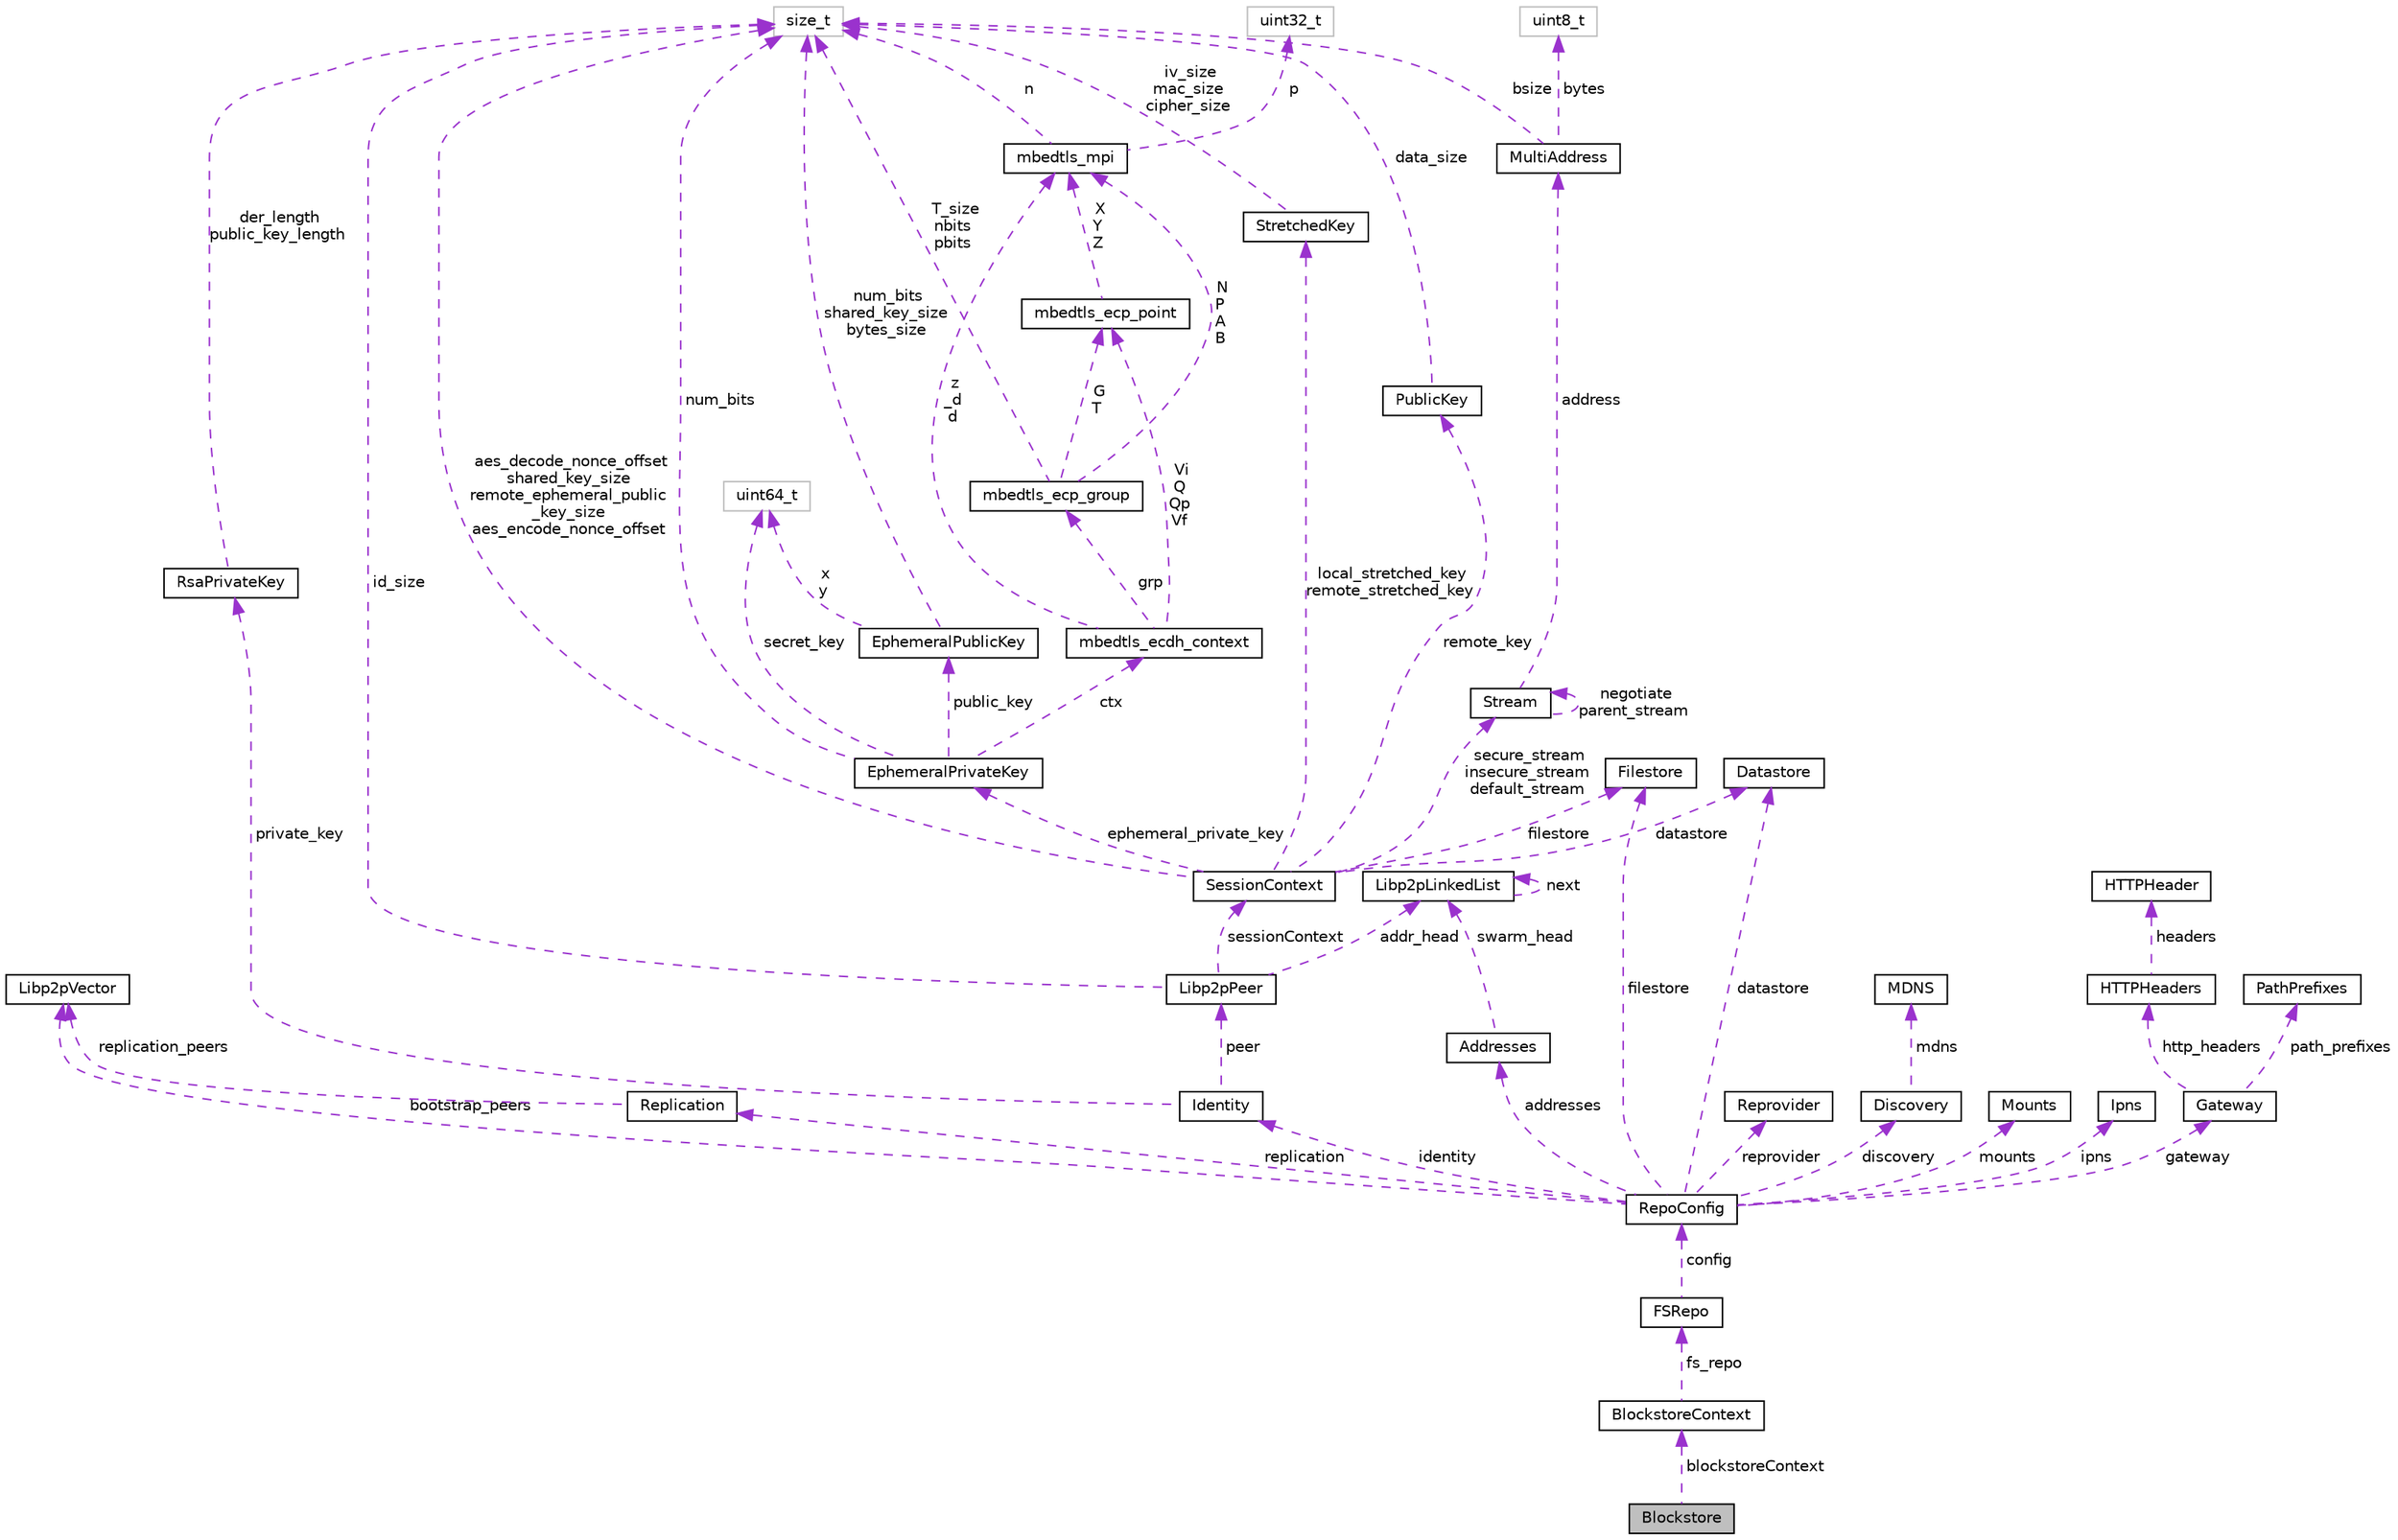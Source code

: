 digraph "Blockstore"
{
  edge [fontname="Helvetica",fontsize="10",labelfontname="Helvetica",labelfontsize="10"];
  node [fontname="Helvetica",fontsize="10",shape=record];
  Node1 [label="Blockstore",height=0.2,width=0.4,color="black", fillcolor="grey75", style="filled", fontcolor="black"];
  Node2 -> Node1 [dir="back",color="darkorchid3",fontsize="10",style="dashed",label=" blockstoreContext" ,fontname="Helvetica"];
  Node2 [label="BlockstoreContext",height=0.2,width=0.4,color="black", fillcolor="white", style="filled",URL="$struct_blockstore_context.html"];
  Node3 -> Node2 [dir="back",color="darkorchid3",fontsize="10",style="dashed",label=" fs_repo" ,fontname="Helvetica"];
  Node3 [label="FSRepo",height=0.2,width=0.4,color="black", fillcolor="white", style="filled",URL="$struct_f_s_repo.html"];
  Node4 -> Node3 [dir="back",color="darkorchid3",fontsize="10",style="dashed",label=" config" ,fontname="Helvetica"];
  Node4 [label="RepoConfig",height=0.2,width=0.4,color="black", fillcolor="white", style="filled",URL="$struct_repo_config.html"];
  Node5 -> Node4 [dir="back",color="darkorchid3",fontsize="10",style="dashed",label=" bootstrap_peers" ,fontname="Helvetica"];
  Node5 [label="Libp2pVector",height=0.2,width=0.4,color="black", fillcolor="white", style="filled",URL="$struct_libp2p_vector.html"];
  Node6 -> Node4 [dir="back",color="darkorchid3",fontsize="10",style="dashed",label=" identity" ,fontname="Helvetica"];
  Node6 [label="Identity",height=0.2,width=0.4,color="black", fillcolor="white", style="filled",URL="$struct_identity.html"];
  Node7 -> Node6 [dir="back",color="darkorchid3",fontsize="10",style="dashed",label=" peer" ,fontname="Helvetica"];
  Node7 [label="Libp2pPeer",height=0.2,width=0.4,color="black", fillcolor="white", style="filled",URL="$struct_libp2p_peer.html"];
  Node8 -> Node7 [dir="back",color="darkorchid3",fontsize="10",style="dashed",label=" sessionContext" ,fontname="Helvetica"];
  Node8 [label="SessionContext",height=0.2,width=0.4,color="black", fillcolor="white", style="filled",URL="$struct_session_context.html"];
  Node9 -> Node8 [dir="back",color="darkorchid3",fontsize="10",style="dashed",label=" ephemeral_private_key" ,fontname="Helvetica"];
  Node9 [label="EphemeralPrivateKey",height=0.2,width=0.4,color="black", fillcolor="white", style="filled",URL="$struct_ephemeral_private_key.html"];
  Node10 -> Node9 [dir="back",color="darkorchid3",fontsize="10",style="dashed",label=" secret_key" ,fontname="Helvetica"];
  Node10 [label="uint64_t",height=0.2,width=0.4,color="grey75", fillcolor="white", style="filled"];
  Node11 -> Node9 [dir="back",color="darkorchid3",fontsize="10",style="dashed",label=" public_key" ,fontname="Helvetica"];
  Node11 [label="EphemeralPublicKey",height=0.2,width=0.4,color="black", fillcolor="white", style="filled",URL="$struct_ephemeral_public_key.html"];
  Node10 -> Node11 [dir="back",color="darkorchid3",fontsize="10",style="dashed",label=" x\ny" ,fontname="Helvetica"];
  Node12 -> Node11 [dir="back",color="darkorchid3",fontsize="10",style="dashed",label=" num_bits\nshared_key_size\nbytes_size" ,fontname="Helvetica"];
  Node12 [label="size_t",height=0.2,width=0.4,color="grey75", fillcolor="white", style="filled"];
  Node12 -> Node9 [dir="back",color="darkorchid3",fontsize="10",style="dashed",label=" num_bits" ,fontname="Helvetica"];
  Node13 -> Node9 [dir="back",color="darkorchid3",fontsize="10",style="dashed",label=" ctx" ,fontname="Helvetica"];
  Node13 [label="mbedtls_ecdh_context",height=0.2,width=0.4,color="black", fillcolor="white", style="filled",URL="$structmbedtls__ecdh__context.html",tooltip="ECDH context structure. "];
  Node14 -> Node13 [dir="back",color="darkorchid3",fontsize="10",style="dashed",label=" grp" ,fontname="Helvetica"];
  Node14 [label="mbedtls_ecp_group",height=0.2,width=0.4,color="black", fillcolor="white", style="filled",URL="$structmbedtls__ecp__group.html",tooltip="ECP group structure. "];
  Node12 -> Node14 [dir="back",color="darkorchid3",fontsize="10",style="dashed",label=" T_size\nnbits\npbits" ,fontname="Helvetica"];
  Node15 -> Node14 [dir="back",color="darkorchid3",fontsize="10",style="dashed",label=" G\nT" ,fontname="Helvetica"];
  Node15 [label="mbedtls_ecp_point",height=0.2,width=0.4,color="black", fillcolor="white", style="filled",URL="$structmbedtls__ecp__point.html",tooltip="ECP point structure (jacobian coordinates) "];
  Node16 -> Node15 [dir="back",color="darkorchid3",fontsize="10",style="dashed",label=" X\nY\nZ" ,fontname="Helvetica"];
  Node16 [label="mbedtls_mpi",height=0.2,width=0.4,color="black", fillcolor="white", style="filled",URL="$structmbedtls__mpi.html",tooltip="MPI structure. "];
  Node17 -> Node16 [dir="back",color="darkorchid3",fontsize="10",style="dashed",label=" p" ,fontname="Helvetica"];
  Node17 [label="uint32_t",height=0.2,width=0.4,color="grey75", fillcolor="white", style="filled"];
  Node12 -> Node16 [dir="back",color="darkorchid3",fontsize="10",style="dashed",label=" n" ,fontname="Helvetica"];
  Node16 -> Node14 [dir="back",color="darkorchid3",fontsize="10",style="dashed",label=" N\nP\nA\nB" ,fontname="Helvetica"];
  Node15 -> Node13 [dir="back",color="darkorchid3",fontsize="10",style="dashed",label=" Vi\nQ\nQp\nVf" ,fontname="Helvetica"];
  Node16 -> Node13 [dir="back",color="darkorchid3",fontsize="10",style="dashed",label=" z\n_d\nd" ,fontname="Helvetica"];
  Node18 -> Node8 [dir="back",color="darkorchid3",fontsize="10",style="dashed",label=" local_stretched_key\nremote_stretched_key" ,fontname="Helvetica"];
  Node18 [label="StretchedKey",height=0.2,width=0.4,color="black", fillcolor="white", style="filled",URL="$struct_stretched_key.html"];
  Node12 -> Node18 [dir="back",color="darkorchid3",fontsize="10",style="dashed",label=" iv_size\nmac_size\ncipher_size" ,fontname="Helvetica"];
  Node19 -> Node8 [dir="back",color="darkorchid3",fontsize="10",style="dashed",label=" remote_key" ,fontname="Helvetica"];
  Node19 [label="PublicKey",height=0.2,width=0.4,color="black", fillcolor="white", style="filled",URL="$struct_public_key.html"];
  Node12 -> Node19 [dir="back",color="darkorchid3",fontsize="10",style="dashed",label=" data_size" ,fontname="Helvetica"];
  Node20 -> Node8 [dir="back",color="darkorchid3",fontsize="10",style="dashed",label=" filestore" ,fontname="Helvetica"];
  Node20 [label="Filestore",height=0.2,width=0.4,color="black", fillcolor="white", style="filled",URL="$struct_filestore.html"];
  Node12 -> Node8 [dir="back",color="darkorchid3",fontsize="10",style="dashed",label=" aes_decode_nonce_offset\nshared_key_size\nremote_ephemeral_public\l_key_size\naes_encode_nonce_offset" ,fontname="Helvetica"];
  Node21 -> Node8 [dir="back",color="darkorchid3",fontsize="10",style="dashed",label=" datastore" ,fontname="Helvetica"];
  Node21 [label="Datastore",height=0.2,width=0.4,color="black", fillcolor="white", style="filled",URL="$struct_datastore.html"];
  Node22 -> Node8 [dir="back",color="darkorchid3",fontsize="10",style="dashed",label=" secure_stream\ninsecure_stream\ndefault_stream" ,fontname="Helvetica"];
  Node22 [label="Stream",height=0.2,width=0.4,color="black", fillcolor="white", style="filled",URL="$struct_stream.html"];
  Node23 -> Node22 [dir="back",color="darkorchid3",fontsize="10",style="dashed",label=" address" ,fontname="Helvetica"];
  Node23 [label="MultiAddress",height=0.2,width=0.4,color="black", fillcolor="white", style="filled",URL="$struct_multi_address.html"];
  Node24 -> Node23 [dir="back",color="darkorchid3",fontsize="10",style="dashed",label=" bytes" ,fontname="Helvetica"];
  Node24 [label="uint8_t",height=0.2,width=0.4,color="grey75", fillcolor="white", style="filled"];
  Node12 -> Node23 [dir="back",color="darkorchid3",fontsize="10",style="dashed",label=" bsize" ,fontname="Helvetica"];
  Node22 -> Node22 [dir="back",color="darkorchid3",fontsize="10",style="dashed",label=" negotiate\nparent_stream" ,fontname="Helvetica"];
  Node25 -> Node7 [dir="back",color="darkorchid3",fontsize="10",style="dashed",label=" addr_head" ,fontname="Helvetica"];
  Node25 [label="Libp2pLinkedList",height=0.2,width=0.4,color="black", fillcolor="white", style="filled",URL="$struct_libp2p_linked_list.html"];
  Node25 -> Node25 [dir="back",color="darkorchid3",fontsize="10",style="dashed",label=" next" ,fontname="Helvetica"];
  Node12 -> Node7 [dir="back",color="darkorchid3",fontsize="10",style="dashed",label=" id_size" ,fontname="Helvetica"];
  Node26 -> Node6 [dir="back",color="darkorchid3",fontsize="10",style="dashed",label=" private_key" ,fontname="Helvetica"];
  Node26 [label="RsaPrivateKey",height=0.2,width=0.4,color="black", fillcolor="white", style="filled",URL="$struct_rsa_private_key.html"];
  Node12 -> Node26 [dir="back",color="darkorchid3",fontsize="10",style="dashed",label=" der_length\npublic_key_length" ,fontname="Helvetica"];
  Node27 -> Node4 [dir="back",color="darkorchid3",fontsize="10",style="dashed",label=" reprovider" ,fontname="Helvetica"];
  Node27 [label="Reprovider",height=0.2,width=0.4,color="black", fillcolor="white", style="filled",URL="$struct_reprovider.html"];
  Node28 -> Node4 [dir="back",color="darkorchid3",fontsize="10",style="dashed",label=" discovery" ,fontname="Helvetica"];
  Node28 [label="Discovery",height=0.2,width=0.4,color="black", fillcolor="white", style="filled",URL="$struct_discovery.html"];
  Node29 -> Node28 [dir="back",color="darkorchid3",fontsize="10",style="dashed",label=" mdns" ,fontname="Helvetica"];
  Node29 [label="MDNS",height=0.2,width=0.4,color="black", fillcolor="white", style="filled",URL="$struct_m_d_n_s.html"];
  Node30 -> Node4 [dir="back",color="darkorchid3",fontsize="10",style="dashed",label=" mounts" ,fontname="Helvetica"];
  Node30 [label="Mounts",height=0.2,width=0.4,color="black", fillcolor="white", style="filled",URL="$struct_mounts.html"];
  Node31 -> Node4 [dir="back",color="darkorchid3",fontsize="10",style="dashed",label=" ipns" ,fontname="Helvetica"];
  Node31 [label="Ipns",height=0.2,width=0.4,color="black", fillcolor="white", style="filled",URL="$struct_ipns.html"];
  Node20 -> Node4 [dir="back",color="darkorchid3",fontsize="10",style="dashed",label=" filestore" ,fontname="Helvetica"];
  Node32 -> Node4 [dir="back",color="darkorchid3",fontsize="10",style="dashed",label=" addresses" ,fontname="Helvetica"];
  Node32 [label="Addresses",height=0.2,width=0.4,color="black", fillcolor="white", style="filled",URL="$struct_addresses.html"];
  Node25 -> Node32 [dir="back",color="darkorchid3",fontsize="10",style="dashed",label=" swarm_head" ,fontname="Helvetica"];
  Node33 -> Node4 [dir="back",color="darkorchid3",fontsize="10",style="dashed",label=" replication" ,fontname="Helvetica"];
  Node33 [label="Replication",height=0.2,width=0.4,color="black", fillcolor="white", style="filled",URL="$struct_replication.html"];
  Node5 -> Node33 [dir="back",color="darkorchid3",fontsize="10",style="dashed",label=" replication_peers" ,fontname="Helvetica"];
  Node34 -> Node4 [dir="back",color="darkorchid3",fontsize="10",style="dashed",label=" gateway" ,fontname="Helvetica"];
  Node34 [label="Gateway",height=0.2,width=0.4,color="black", fillcolor="white", style="filled",URL="$struct_gateway.html"];
  Node35 -> Node34 [dir="back",color="darkorchid3",fontsize="10",style="dashed",label=" http_headers" ,fontname="Helvetica"];
  Node35 [label="HTTPHeaders",height=0.2,width=0.4,color="black", fillcolor="white", style="filled",URL="$struct_h_t_t_p_headers.html"];
  Node36 -> Node35 [dir="back",color="darkorchid3",fontsize="10",style="dashed",label=" headers" ,fontname="Helvetica"];
  Node36 [label="HTTPHeader",height=0.2,width=0.4,color="black", fillcolor="white", style="filled",URL="$struct_h_t_t_p_header.html"];
  Node37 -> Node34 [dir="back",color="darkorchid3",fontsize="10",style="dashed",label=" path_prefixes" ,fontname="Helvetica"];
  Node37 [label="PathPrefixes",height=0.2,width=0.4,color="black", fillcolor="white", style="filled",URL="$struct_path_prefixes.html"];
  Node21 -> Node4 [dir="back",color="darkorchid3",fontsize="10",style="dashed",label=" datastore" ,fontname="Helvetica"];
}
